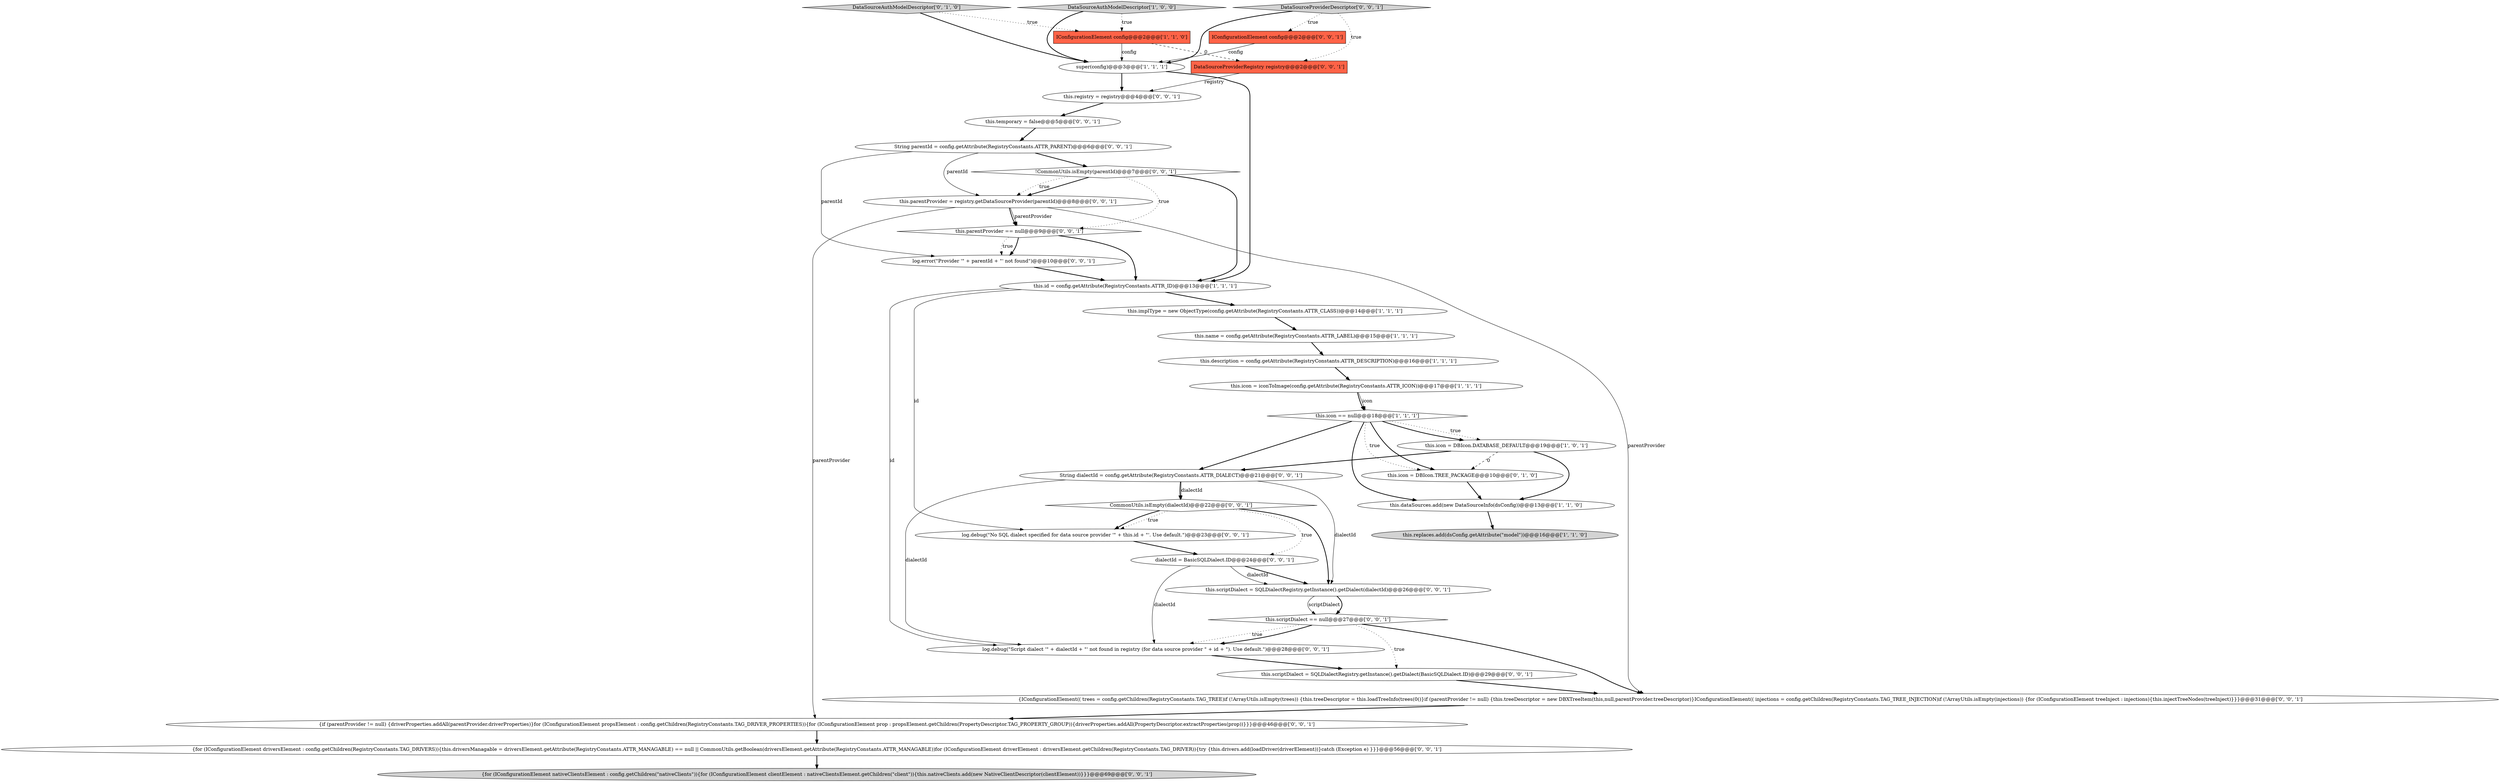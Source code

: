 digraph {
3 [style = filled, label = "this.replaces.add(dsConfig.getAttribute(\"model\"))@@@16@@@['1', '1', '0']", fillcolor = lightgray, shape = ellipse image = "AAA0AAABBB1BBB"];
27 [style = filled, label = "this.parentProvider == null@@@9@@@['0', '0', '1']", fillcolor = white, shape = diamond image = "AAA0AAABBB3BBB"];
2 [style = filled, label = "this.dataSources.add(new DataSourceInfo(dsConfig))@@@13@@@['1', '1', '0']", fillcolor = white, shape = ellipse image = "AAA0AAABBB1BBB"];
28 [style = filled, label = "log.error(\"Provider '\" + parentId + \"' not found\")@@@10@@@['0', '0', '1']", fillcolor = white, shape = ellipse image = "AAA0AAABBB3BBB"];
13 [style = filled, label = "this.icon = DBIcon.TREE_PACKAGE@@@10@@@['0', '1', '0']", fillcolor = white, shape = ellipse image = "AAA1AAABBB2BBB"];
15 [style = filled, label = "{IConfigurationElement(( trees = config.getChildren(RegistryConstants.TAG_TREE)if (!ArrayUtils.isEmpty(trees)) {this.treeDescriptor = this.loadTreeInfo(trees(0()}if (parentProvider != null) {this.treeDescriptor = new DBXTreeItem(this,null,parentProvider.treeDescriptor)}IConfigurationElement(( injections = config.getChildren(RegistryConstants.TAG_TREE_INJECTION)if (!ArrayUtils.isEmpty(injections)) {for (IConfigurationElement treeInject : injections){this.injectTreeNodes(treeInject)}}}@@@31@@@['0', '0', '1']", fillcolor = white, shape = ellipse image = "AAA0AAABBB3BBB"];
19 [style = filled, label = "!CommonUtils.isEmpty(parentId)@@@7@@@['0', '0', '1']", fillcolor = white, shape = diamond image = "AAA0AAABBB3BBB"];
29 [style = filled, label = "CommonUtils.isEmpty(dialectId)@@@22@@@['0', '0', '1']", fillcolor = white, shape = diamond image = "AAA0AAABBB3BBB"];
7 [style = filled, label = "this.icon = iconToImage(config.getAttribute(RegistryConstants.ATTR_ICON))@@@17@@@['1', '1', '1']", fillcolor = white, shape = ellipse image = "AAA0AAABBB1BBB"];
18 [style = filled, label = "this.registry = registry@@@4@@@['0', '0', '1']", fillcolor = white, shape = ellipse image = "AAA0AAABBB3BBB"];
33 [style = filled, label = "DataSourceProviderRegistry registry@@@2@@@['0', '0', '1']", fillcolor = tomato, shape = box image = "AAA0AAABBB3BBB"];
20 [style = filled, label = "this.scriptDialect = SQLDialectRegistry.getInstance().getDialect(dialectId)@@@26@@@['0', '0', '1']", fillcolor = white, shape = ellipse image = "AAA0AAABBB3BBB"];
5 [style = filled, label = "this.name = config.getAttribute(RegistryConstants.ATTR_LABEL)@@@15@@@['1', '1', '1']", fillcolor = white, shape = ellipse image = "AAA0AAABBB1BBB"];
4 [style = filled, label = "this.implType = new ObjectType(config.getAttribute(RegistryConstants.ATTR_CLASS))@@@14@@@['1', '1', '1']", fillcolor = white, shape = ellipse image = "AAA0AAABBB1BBB"];
21 [style = filled, label = "{for (IConfigurationElement nativeClientsElement : config.getChildren(\"nativeClients\")){for (IConfigurationElement clientElement : nativeClientsElement.getChildren(\"client\")){this.nativeClients.add(new NativeClientDescriptor(clientElement))}}}@@@69@@@['0', '0', '1']", fillcolor = lightgray, shape = ellipse image = "AAA0AAABBB3BBB"];
8 [style = filled, label = "DataSourceAuthModelDescriptor['1', '0', '0']", fillcolor = lightgray, shape = diamond image = "AAA0AAABBB1BBB"];
10 [style = filled, label = "this.icon = DBIcon.DATABASE_DEFAULT@@@19@@@['1', '0', '1']", fillcolor = white, shape = ellipse image = "AAA0AAABBB1BBB"];
30 [style = filled, label = "{if (parentProvider != null) {driverProperties.addAll(parentProvider.driverProperties)}for (IConfigurationElement propsElement : config.getChildren(RegistryConstants.TAG_DRIVER_PROPERTIES)){for (IConfigurationElement prop : propsElement.getChildren(PropertyDescriptor.TAG_PROPERTY_GROUP)){driverProperties.addAll(PropertyDescriptor.extractProperties(prop))}}}@@@46@@@['0', '0', '1']", fillcolor = white, shape = ellipse image = "AAA0AAABBB3BBB"];
0 [style = filled, label = "IConfigurationElement config@@@2@@@['1', '1', '0']", fillcolor = tomato, shape = box image = "AAA0AAABBB1BBB"];
32 [style = filled, label = "log.debug(\"No SQL dialect specified for data source provider '\" + this.id + \"'. Use default.\")@@@23@@@['0', '0', '1']", fillcolor = white, shape = ellipse image = "AAA0AAABBB3BBB"];
17 [style = filled, label = "this.temporary = false@@@5@@@['0', '0', '1']", fillcolor = white, shape = ellipse image = "AAA0AAABBB3BBB"];
1 [style = filled, label = "super(config)@@@3@@@['1', '1', '1']", fillcolor = white, shape = ellipse image = "AAA0AAABBB1BBB"];
14 [style = filled, label = "DataSourceProviderDescriptor['0', '0', '1']", fillcolor = lightgray, shape = diamond image = "AAA0AAABBB3BBB"];
12 [style = filled, label = "DataSourceAuthModelDescriptor['0', '1', '0']", fillcolor = lightgray, shape = diamond image = "AAA0AAABBB2BBB"];
6 [style = filled, label = "this.description = config.getAttribute(RegistryConstants.ATTR_DESCRIPTION)@@@16@@@['1', '1', '1']", fillcolor = white, shape = ellipse image = "AAA0AAABBB1BBB"];
23 [style = filled, label = "this.scriptDialect == null@@@27@@@['0', '0', '1']", fillcolor = white, shape = diamond image = "AAA0AAABBB3BBB"];
9 [style = filled, label = "this.icon == null@@@18@@@['1', '1', '1']", fillcolor = white, shape = diamond image = "AAA0AAABBB1BBB"];
11 [style = filled, label = "this.id = config.getAttribute(RegistryConstants.ATTR_ID)@@@13@@@['1', '1', '1']", fillcolor = white, shape = ellipse image = "AAA0AAABBB1BBB"];
31 [style = filled, label = "String dialectId = config.getAttribute(RegistryConstants.ATTR_DIALECT)@@@21@@@['0', '0', '1']", fillcolor = white, shape = ellipse image = "AAA0AAABBB3BBB"];
34 [style = filled, label = "{for (IConfigurationElement driversElement : config.getChildren(RegistryConstants.TAG_DRIVERS)){this.driversManagable = driversElement.getAttribute(RegistryConstants.ATTR_MANAGABLE) == null || CommonUtils.getBoolean(driversElement.getAttribute(RegistryConstants.ATTR_MANAGABLE))for (IConfigurationElement driverElement : driversElement.getChildren(RegistryConstants.TAG_DRIVER)){try {this.drivers.add(loadDriver(driverElement))}catch (Exception e) }}}@@@56@@@['0', '0', '1']", fillcolor = white, shape = ellipse image = "AAA0AAABBB3BBB"];
35 [style = filled, label = "log.debug(\"Script dialect '\" + dialectId + \"' not found in registry (for data source provider \" + id + \"). Use default.\")@@@28@@@['0', '0', '1']", fillcolor = white, shape = ellipse image = "AAA0AAABBB3BBB"];
24 [style = filled, label = "this.scriptDialect = SQLDialectRegistry.getInstance().getDialect(BasicSQLDialect.ID)@@@29@@@['0', '0', '1']", fillcolor = white, shape = ellipse image = "AAA0AAABBB3BBB"];
26 [style = filled, label = "IConfigurationElement config@@@2@@@['0', '0', '1']", fillcolor = tomato, shape = box image = "AAA0AAABBB3BBB"];
25 [style = filled, label = "dialectId = BasicSQLDialect.ID@@@24@@@['0', '0', '1']", fillcolor = white, shape = ellipse image = "AAA0AAABBB3BBB"];
16 [style = filled, label = "String parentId = config.getAttribute(RegistryConstants.ATTR_PARENT)@@@6@@@['0', '0', '1']", fillcolor = white, shape = ellipse image = "AAA0AAABBB3BBB"];
22 [style = filled, label = "this.parentProvider = registry.getDataSourceProvider(parentId)@@@8@@@['0', '0', '1']", fillcolor = white, shape = ellipse image = "AAA0AAABBB3BBB"];
11->35 [style = solid, label="id"];
15->30 [style = bold, label=""];
22->30 [style = solid, label="parentProvider"];
20->23 [style = bold, label=""];
14->26 [style = dotted, label="true"];
7->9 [style = solid, label="icon"];
11->4 [style = bold, label=""];
30->34 [style = bold, label=""];
11->32 [style = solid, label="id"];
29->32 [style = dotted, label="true"];
23->15 [style = bold, label=""];
10->2 [style = bold, label=""];
12->0 [style = dotted, label="true"];
14->33 [style = dotted, label="true"];
27->28 [style = bold, label=""];
29->20 [style = bold, label=""];
26->1 [style = solid, label="config"];
23->35 [style = dotted, label="true"];
0->33 [style = dashed, label="0"];
7->9 [style = bold, label=""];
25->20 [style = bold, label=""];
31->35 [style = solid, label="dialectId"];
16->19 [style = bold, label=""];
4->5 [style = bold, label=""];
22->27 [style = bold, label=""];
9->31 [style = bold, label=""];
9->13 [style = bold, label=""];
9->2 [style = bold, label=""];
24->15 [style = bold, label=""];
12->1 [style = bold, label=""];
9->13 [style = dotted, label="true"];
10->31 [style = bold, label=""];
19->22 [style = bold, label=""];
1->18 [style = bold, label=""];
20->23 [style = solid, label="scriptDialect"];
23->24 [style = dotted, label="true"];
27->11 [style = bold, label=""];
16->22 [style = solid, label="parentId"];
31->20 [style = solid, label="dialectId"];
9->10 [style = dotted, label="true"];
1->11 [style = bold, label=""];
2->3 [style = bold, label=""];
14->1 [style = bold, label=""];
8->1 [style = bold, label=""];
0->1 [style = solid, label="config"];
33->18 [style = solid, label="registry"];
22->15 [style = solid, label="parentProvider"];
31->29 [style = solid, label="dialectId"];
25->20 [style = solid, label="dialectId"];
23->35 [style = bold, label=""];
29->32 [style = bold, label=""];
19->11 [style = bold, label=""];
32->25 [style = bold, label=""];
19->22 [style = dotted, label="true"];
16->28 [style = solid, label="parentId"];
18->17 [style = bold, label=""];
25->35 [style = solid, label="dialectId"];
31->29 [style = bold, label=""];
29->25 [style = dotted, label="true"];
6->7 [style = bold, label=""];
28->11 [style = bold, label=""];
13->2 [style = bold, label=""];
35->24 [style = bold, label=""];
17->16 [style = bold, label=""];
27->28 [style = dotted, label="true"];
34->21 [style = bold, label=""];
19->27 [style = dotted, label="true"];
10->13 [style = dashed, label="0"];
22->27 [style = solid, label="parentProvider"];
5->6 [style = bold, label=""];
8->0 [style = dotted, label="true"];
9->10 [style = bold, label=""];
}

